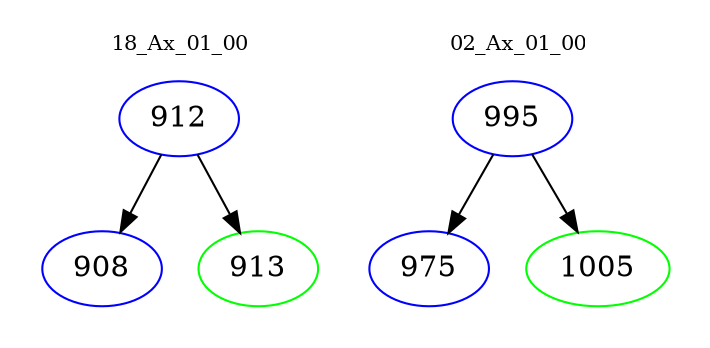 digraph{
subgraph cluster_0 {
color = white
label = "18_Ax_01_00";
fontsize=10;
T0_912 [label="912", color="blue"]
T0_912 -> T0_908 [color="black"]
T0_908 [label="908", color="blue"]
T0_912 -> T0_913 [color="black"]
T0_913 [label="913", color="green"]
}
subgraph cluster_1 {
color = white
label = "02_Ax_01_00";
fontsize=10;
T1_995 [label="995", color="blue"]
T1_995 -> T1_975 [color="black"]
T1_975 [label="975", color="blue"]
T1_995 -> T1_1005 [color="black"]
T1_1005 [label="1005", color="green"]
}
}
